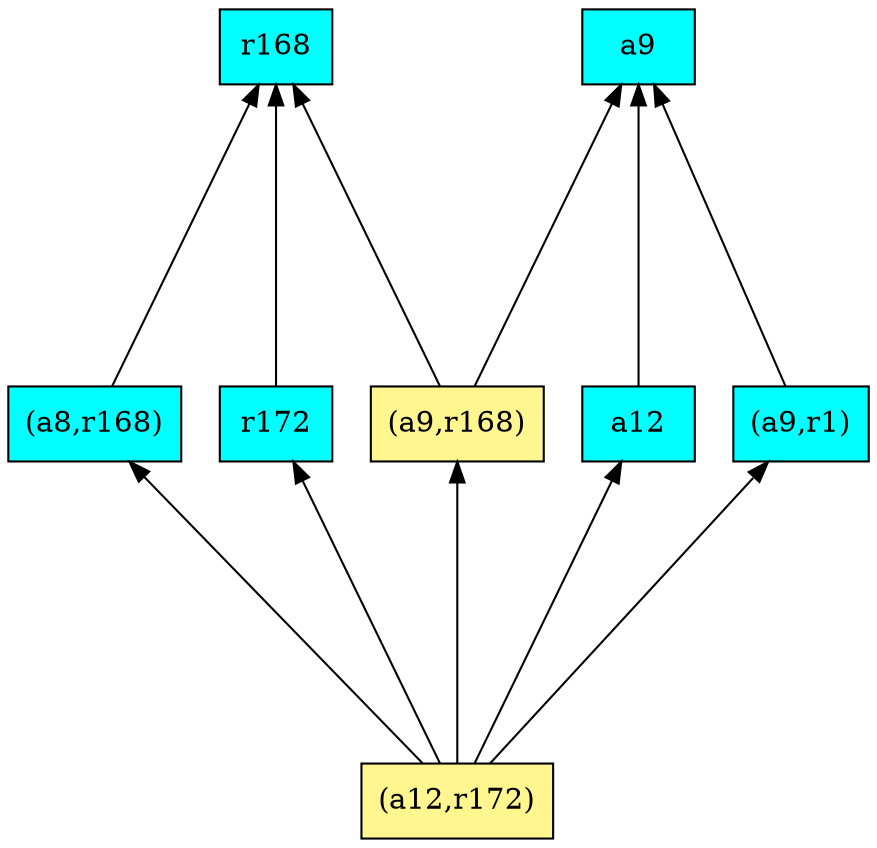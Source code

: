 digraph G {
rankdir=BT;ranksep="2.0";
"(a8,r168)" [shape=record,fillcolor=cyan,style=filled,label="{(a8,r168)}"];
"r172" [shape=record,fillcolor=cyan,style=filled,label="{r172}"];
"(a12,r172)" [shape=record,fillcolor=khaki1,style=filled,label="{(a12,r172)}"];
"a9" [shape=record,fillcolor=cyan,style=filled,label="{a9}"];
"a12" [shape=record,fillcolor=cyan,style=filled,label="{a12}"];
"(a9,r1)" [shape=record,fillcolor=cyan,style=filled,label="{(a9,r1)}"];
"r168" [shape=record,fillcolor=cyan,style=filled,label="{r168}"];
"(a9,r168)" [shape=record,fillcolor=khaki1,style=filled,label="{(a9,r168)}"];
"(a8,r168)" -> "r168"
"r172" -> "r168"
"(a12,r172)" -> "r172"
"(a12,r172)" -> "(a9,r1)"
"(a12,r172)" -> "(a9,r168)"
"(a12,r172)" -> "(a8,r168)"
"(a12,r172)" -> "a12"
"a12" -> "a9"
"(a9,r1)" -> "a9"
"(a9,r168)" -> "a9"
"(a9,r168)" -> "r168"
}